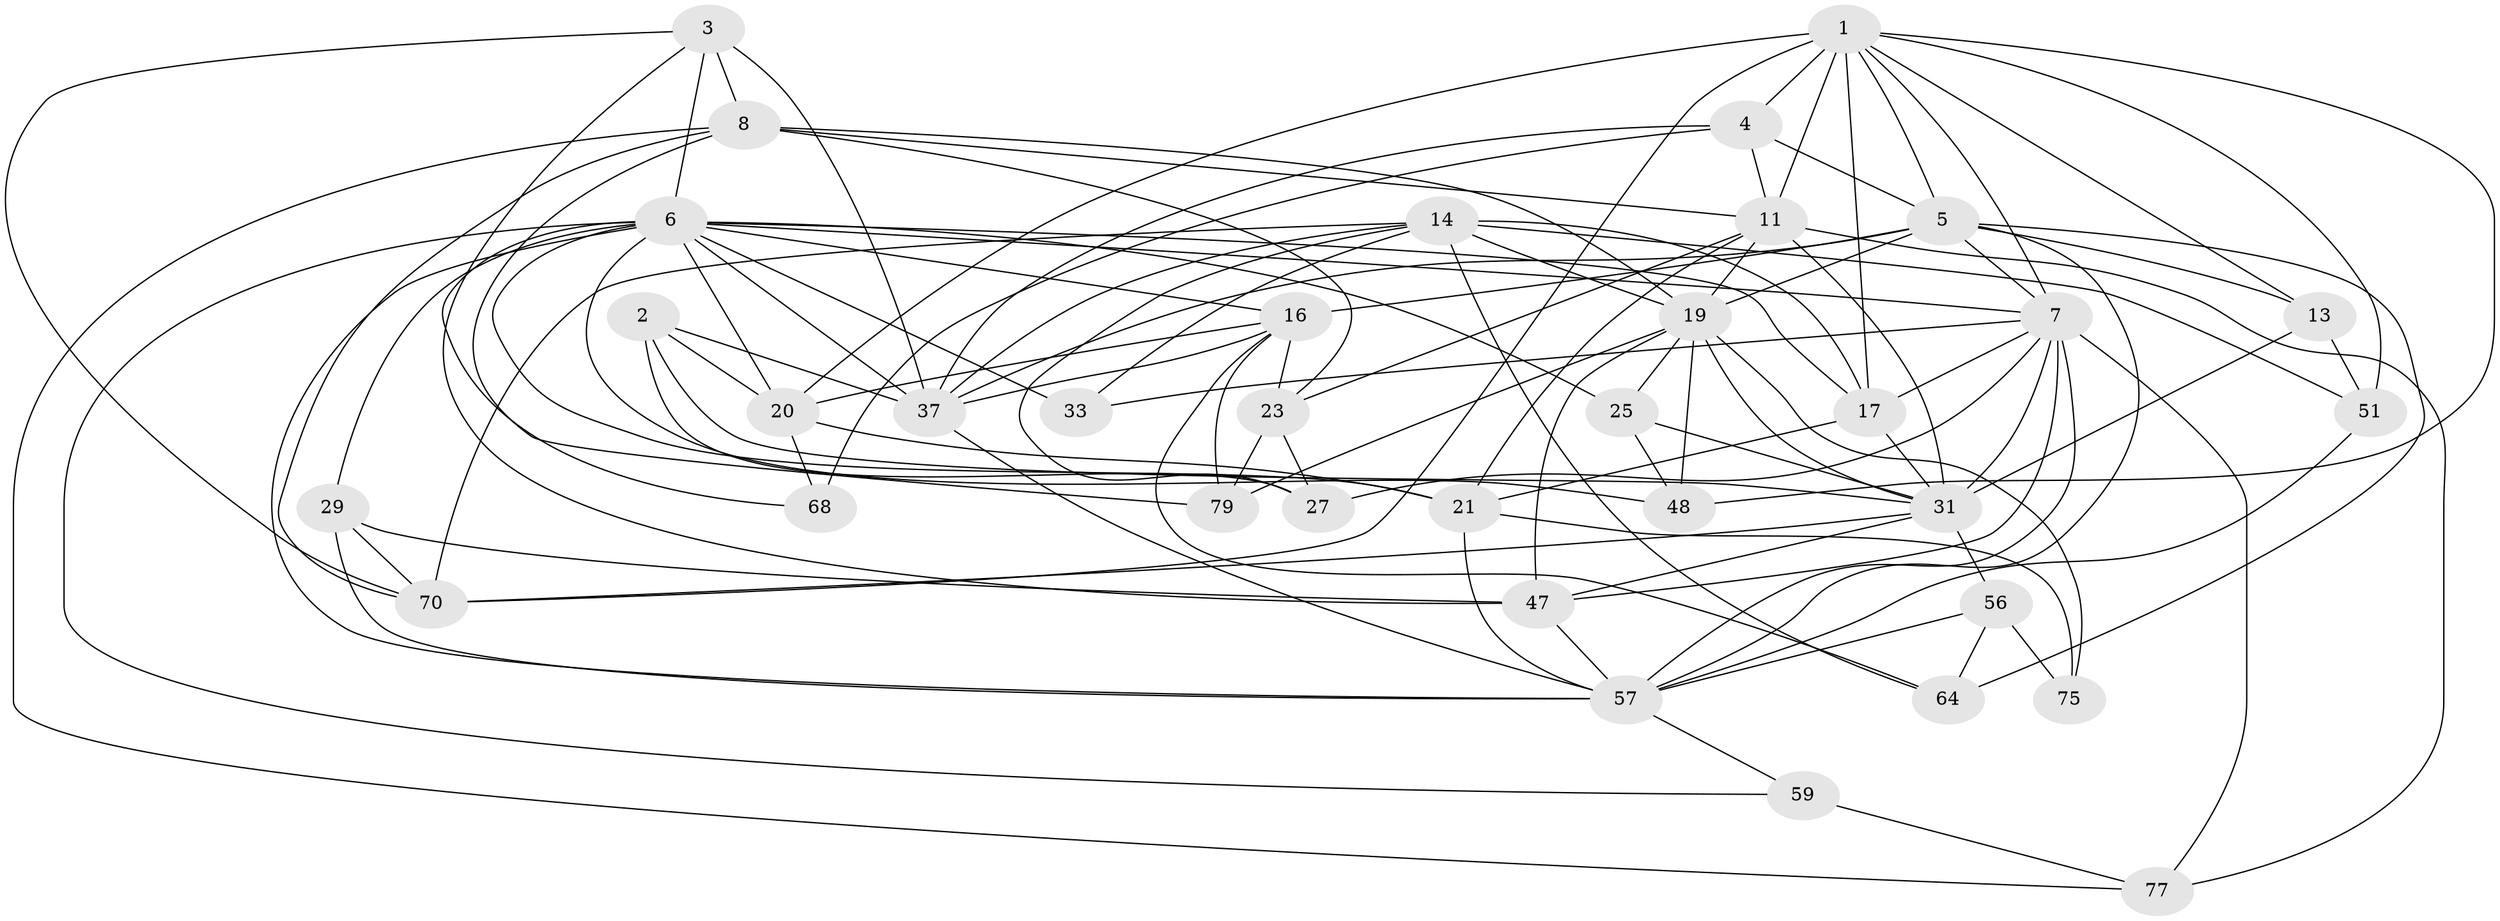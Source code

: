 // original degree distribution, {4: 1.0}
// Generated by graph-tools (version 1.1) at 2025/21/03/04/25 18:21:02]
// undirected, 35 vertices, 106 edges
graph export_dot {
graph [start="1"]
  node [color=gray90,style=filled];
  1 [super="+63+61+39"];
  2;
  3 [super="+15+76"];
  4 [super="+78+32"];
  5 [super="+9+53"];
  6 [super="+24+10"];
  7 [super="+12+55+65"];
  8 [super="+30+26"];
  11 [super="+38+52+42"];
  13;
  14 [super="+22+87"];
  16 [super="+34+83+66"];
  17 [super="+82"];
  19 [super="+28"];
  20 [super="+60"];
  21 [super="+36+35"];
  23 [super="+40"];
  25;
  27;
  29;
  31 [super="+41+46"];
  33;
  37 [super="+43+45"];
  47 [super="+50"];
  48;
  51;
  56;
  57 [super="+69+58+84"];
  59;
  64;
  68;
  70 [super="+71"];
  75;
  77 [super="+80"];
  79;
  1 -- 51;
  1 -- 20;
  1 -- 13;
  1 -- 4 [weight=2];
  1 -- 11 [weight=2];
  1 -- 7;
  1 -- 70;
  1 -- 5;
  1 -- 48;
  1 -- 17;
  2 -- 27;
  2 -- 31;
  2 -- 37;
  2 -- 20;
  3 -- 37 [weight=3];
  3 -- 70;
  3 -- 8;
  3 -- 6 [weight=2];
  3 -- 47;
  4 -- 68 [weight=2];
  4 -- 37;
  4 -- 5 [weight=2];
  4 -- 11;
  5 -- 16 [weight=2];
  5 -- 57;
  5 -- 37;
  5 -- 7 [weight=2];
  5 -- 13;
  5 -- 64;
  5 -- 19;
  6 -- 25;
  6 -- 21 [weight=2];
  6 -- 33;
  6 -- 68;
  6 -- 37;
  6 -- 29;
  6 -- 7;
  6 -- 20;
  6 -- 48;
  6 -- 17;
  6 -- 59;
  6 -- 57;
  6 -- 16;
  7 -- 33 [weight=2];
  7 -- 27;
  7 -- 31 [weight=2];
  7 -- 17;
  7 -- 57;
  7 -- 77 [weight=2];
  7 -- 47;
  8 -- 23 [weight=2];
  8 -- 79;
  8 -- 70;
  8 -- 77;
  8 -- 19;
  8 -- 11;
  11 -- 77;
  11 -- 21;
  11 -- 31 [weight=2];
  11 -- 19;
  11 -- 23;
  13 -- 31;
  13 -- 51;
  14 -- 64;
  14 -- 33;
  14 -- 17;
  14 -- 51;
  14 -- 37;
  14 -- 19;
  14 -- 27;
  14 -- 70;
  16 -- 23;
  16 -- 79;
  16 -- 64;
  16 -- 37;
  16 -- 20;
  17 -- 21;
  17 -- 31;
  19 -- 25;
  19 -- 48;
  19 -- 75;
  19 -- 47;
  19 -- 79;
  19 -- 31;
  20 -- 68;
  20 -- 21;
  21 -- 75 [weight=2];
  21 -- 57;
  23 -- 27;
  23 -- 79;
  25 -- 48;
  25 -- 31;
  29 -- 70;
  29 -- 47;
  29 -- 57;
  31 -- 70;
  31 -- 56;
  31 -- 47;
  37 -- 57;
  47 -- 57;
  51 -- 57;
  56 -- 75;
  56 -- 64;
  56 -- 57;
  57 -- 59;
  59 -- 77 [weight=2];
}
